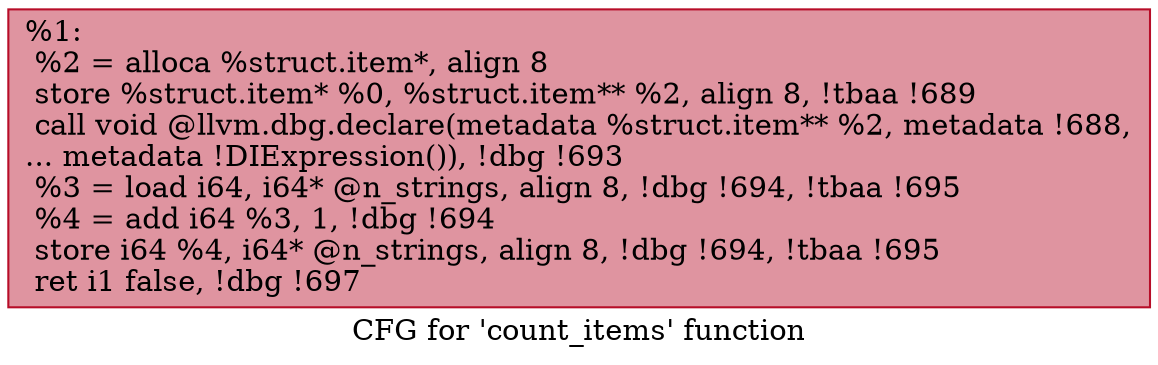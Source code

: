 digraph "CFG for 'count_items' function" {
	label="CFG for 'count_items' function";

	Node0x182e950 [shape=record,color="#b70d28ff", style=filled, fillcolor="#b70d2870",label="{%1:\l  %2 = alloca %struct.item*, align 8\l  store %struct.item* %0, %struct.item** %2, align 8, !tbaa !689\l  call void @llvm.dbg.declare(metadata %struct.item** %2, metadata !688,\l... metadata !DIExpression()), !dbg !693\l  %3 = load i64, i64* @n_strings, align 8, !dbg !694, !tbaa !695\l  %4 = add i64 %3, 1, !dbg !694\l  store i64 %4, i64* @n_strings, align 8, !dbg !694, !tbaa !695\l  ret i1 false, !dbg !697\l}"];
}
